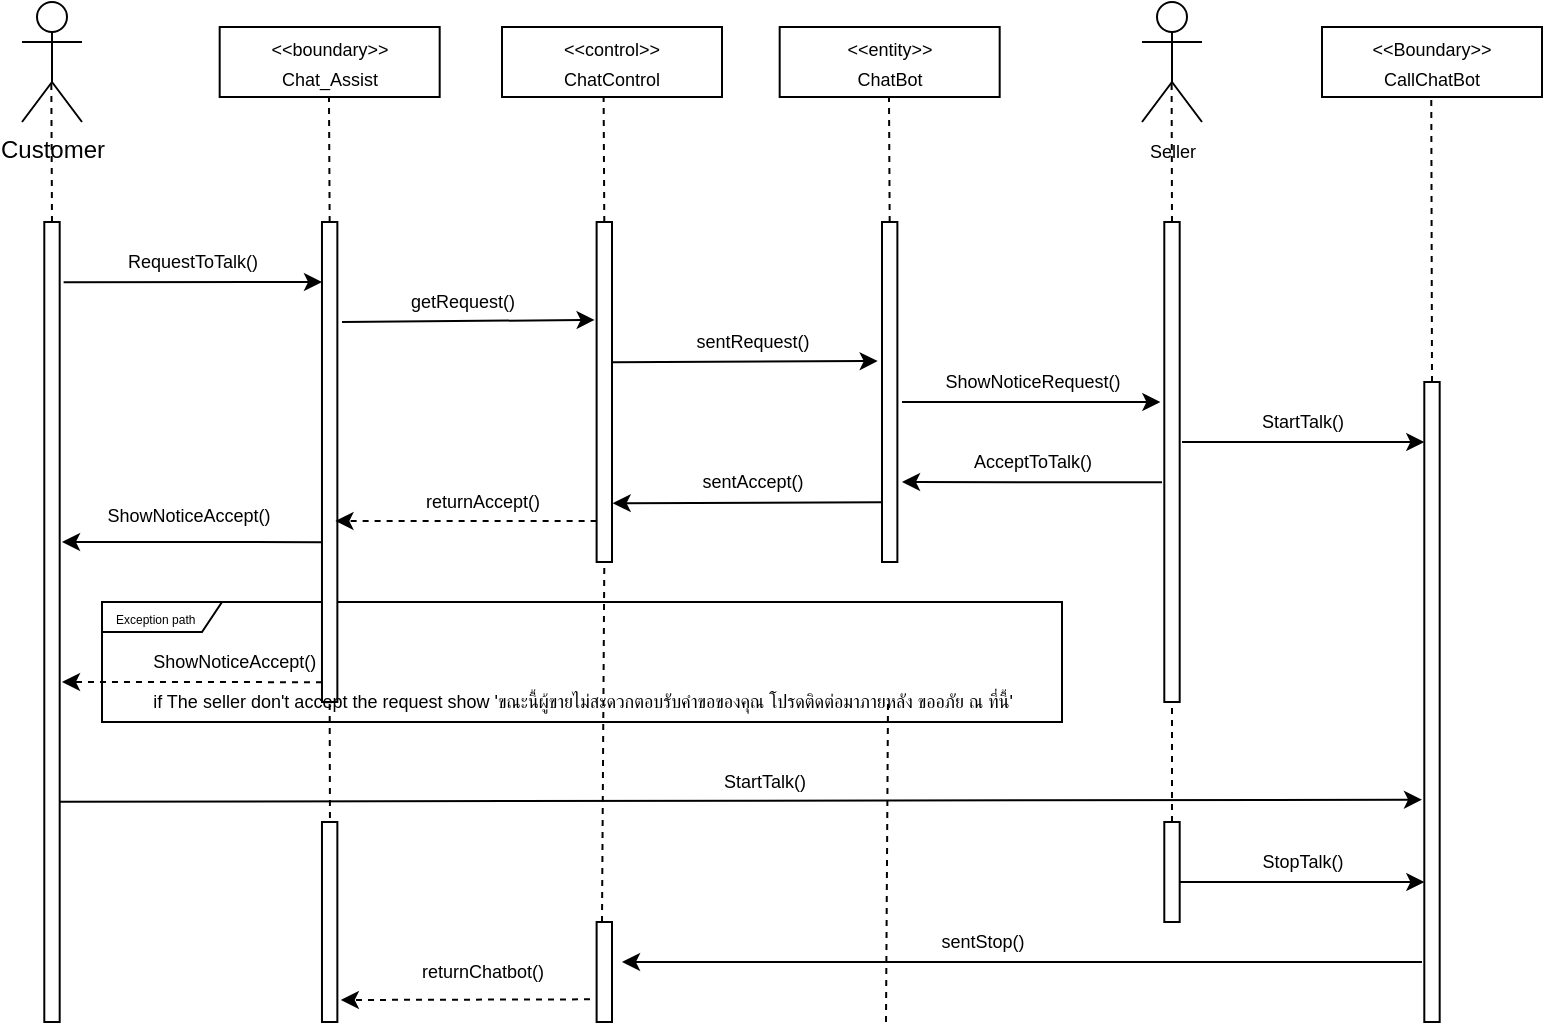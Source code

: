 <mxfile>
    <diagram id="7DFtKEh5_p9kltmBa2Tw" name="Page-1">
        <mxGraphModel dx="618" dy="596" grid="1" gridSize="10" guides="1" tooltips="1" connect="1" arrows="1" fold="1" page="1" pageScale="1" pageWidth="850" pageHeight="1100" math="0" shadow="0">
            <root>
                <mxCell id="0"/>
                <mxCell id="1" parent="0"/>
                <mxCell id="ckK9fQbXKHIgY1zpxQy0-142" value="&lt;span style=&quot;font-size: 6px;&quot;&gt;Exception path&lt;/span&gt;" style="shape=umlFrame;whiteSpace=wrap;html=1;width=60;height=15;boundedLbl=1;verticalAlign=middle;align=left;spacingLeft=5;strokeWidth=1;fontSize=9;" parent="1" vertex="1">
                    <mxGeometry x="80" y="350" width="480" height="60" as="geometry"/>
                </mxCell>
                <mxCell id="2" value="Customer" style="shape=umlActor;verticalLabelPosition=bottom;verticalAlign=top;html=1;outlineConnect=0;fontFamily=Helvetica;" parent="1" vertex="1">
                    <mxGeometry x="40" y="50" width="30" height="60" as="geometry"/>
                </mxCell>
                <mxCell id="11" value="&lt;font style=&quot;font-size: 9px;&quot;&gt;&amp;lt;&amp;lt;control&amp;gt;&amp;gt;&lt;br&gt;ChatControl&lt;br&gt;&lt;/font&gt;" style="rounded=0;whiteSpace=wrap;html=1;" parent="1" vertex="1">
                    <mxGeometry x="280" y="62.5" width="110" height="35" as="geometry"/>
                </mxCell>
                <mxCell id="12" value="&lt;font style=&quot;font-size: 9px;&quot;&gt;&amp;lt;&amp;lt;entity&amp;gt;&amp;gt;&lt;br&gt;ChatBot&lt;/font&gt;" style="rounded=0;whiteSpace=wrap;html=1;" parent="1" vertex="1">
                    <mxGeometry x="418.84" y="62.5" width="110" height="35" as="geometry"/>
                </mxCell>
                <mxCell id="14" value="&lt;font style=&quot;font-size: 9px;&quot;&gt;Seller&lt;/font&gt;" style="shape=umlActor;verticalLabelPosition=bottom;verticalAlign=top;html=1;outlineConnect=0;fontFamily=Helvetica;" parent="1" vertex="1">
                    <mxGeometry x="600" y="50" width="30" height="60" as="geometry"/>
                </mxCell>
                <mxCell id="20" value="" style="rounded=0;whiteSpace=wrap;html=1;fontSize=9;" parent="1" vertex="1">
                    <mxGeometry x="189.99" y="160" width="7.69" height="240" as="geometry"/>
                </mxCell>
                <mxCell id="26" value="" style="endArrow=classic;html=1;fontSize=9;exitX=1.081;exitY=0.094;exitDx=0;exitDy=0;exitPerimeter=0;" parent="1" edge="1">
                    <mxGeometry width="50" height="50" relative="1" as="geometry">
                        <mxPoint x="60.81" y="190.08" as="sourcePoint"/>
                        <mxPoint x="190" y="190" as="targetPoint"/>
                    </mxGeometry>
                </mxCell>
                <mxCell id="27" value="&lt;font style=&quot;font-size: 9px;&quot;&gt;RequestToTalk()&lt;/font&gt;" style="text;html=1;align=center;verticalAlign=middle;resizable=0;points=[];autosize=1;strokeColor=none;fillColor=none;fontSize=9;" parent="1" vertex="1">
                    <mxGeometry x="80" y="170" width="90" height="20" as="geometry"/>
                </mxCell>
                <mxCell id="29" value="&lt;font style=&quot;font-size: 9px;&quot;&gt;&amp;lt;&amp;lt;boundary&amp;gt;&amp;gt;&lt;br&gt;Chat_Assist&lt;br&gt;&lt;/font&gt;" style="rounded=0;whiteSpace=wrap;html=1;" parent="1" vertex="1">
                    <mxGeometry x="138.84" y="62.5" width="110" height="35" as="geometry"/>
                </mxCell>
                <mxCell id="33" value="getRequest()" style="text;html=1;align=center;verticalAlign=middle;resizable=0;points=[];autosize=1;strokeColor=none;fillColor=none;fontSize=9;" parent="1" vertex="1">
                    <mxGeometry x="220" y="190" width="80" height="20" as="geometry"/>
                </mxCell>
                <mxCell id="35" value="sentRequest()" style="text;html=1;align=center;verticalAlign=middle;resizable=0;points=[];autosize=1;strokeColor=none;fillColor=none;fontSize=9;" parent="1" vertex="1">
                    <mxGeometry x="365" y="210" width="80" height="20" as="geometry"/>
                </mxCell>
                <mxCell id="39" value="" style="endArrow=classic;html=1;fontSize=9;entryX=-0.131;entryY=0.288;entryDx=0;entryDy=0;entryPerimeter=0;" parent="1" target="59" edge="1">
                    <mxGeometry width="50" height="50" relative="1" as="geometry">
                        <mxPoint x="200" y="210" as="sourcePoint"/>
                        <mxPoint x="330" y="210" as="targetPoint"/>
                    </mxGeometry>
                </mxCell>
                <mxCell id="40" value="" style="endArrow=classic;html=1;fontSize=9;exitX=1.081;exitY=0.094;exitDx=0;exitDy=0;exitPerimeter=0;entryX=-0.281;entryY=0.409;entryDx=0;entryDy=0;entryPerimeter=0;" parent="1" target="60" edge="1">
                    <mxGeometry width="50" height="50" relative="1" as="geometry">
                        <mxPoint x="335.0" y="230.08" as="sourcePoint"/>
                        <mxPoint x="460" y="230" as="targetPoint"/>
                    </mxGeometry>
                </mxCell>
                <mxCell id="41" value="" style="endArrow=classic;html=1;fontSize=9;" parent="1" edge="1">
                    <mxGeometry width="50" height="50" relative="1" as="geometry">
                        <mxPoint x="480" y="250" as="sourcePoint"/>
                        <mxPoint x="609.19" y="250" as="targetPoint"/>
                    </mxGeometry>
                </mxCell>
                <mxCell id="42" value="ShowNoticeRequest()" style="text;html=1;align=center;verticalAlign=middle;resizable=0;points=[];autosize=1;strokeColor=none;fillColor=none;fontSize=9;" parent="1" vertex="1">
                    <mxGeometry x="490" y="230" width="110" height="20" as="geometry"/>
                </mxCell>
                <mxCell id="52" value="" style="endArrow=classic;html=1;fontSize=9;exitX=1.081;exitY=0.094;exitDx=0;exitDy=0;exitPerimeter=0;" parent="1" edge="1">
                    <mxGeometry width="50" height="50" relative="1" as="geometry">
                        <mxPoint x="610" y="290.16" as="sourcePoint"/>
                        <mxPoint x="480" y="290" as="targetPoint"/>
                    </mxGeometry>
                </mxCell>
                <mxCell id="53" value="AcceptToTalk()" style="text;html=1;align=center;verticalAlign=middle;resizable=0;points=[];autosize=1;strokeColor=none;fillColor=none;fontSize=9;" parent="1" vertex="1">
                    <mxGeometry x="505" y="270" width="80" height="20" as="geometry"/>
                </mxCell>
                <mxCell id="56" value="" style="endArrow=classic;html=1;fontSize=9;entryX=1;entryY=0.531;entryDx=0;entryDy=0;entryPerimeter=0;" parent="1" edge="1">
                    <mxGeometry width="50" height="50" relative="1" as="geometry">
                        <mxPoint x="190" y="320.08" as="sourcePoint"/>
                        <mxPoint x="60" y="320.0" as="targetPoint"/>
                    </mxGeometry>
                </mxCell>
                <mxCell id="58" value="&lt;p style=&quot;font-size: 6px;&quot;&gt;&lt;/p&gt;&lt;div style=&quot;&quot;&gt;&lt;span style=&quot;background-color: initial;&quot;&gt;&lt;font style=&quot;font-size: 9px;&quot;&gt;ShowNoticeAccept()&lt;/font&gt;&lt;/span&gt;&lt;/div&gt;&lt;br&gt;&lt;p style=&quot;font-size: 6px;&quot;&gt;&lt;/p&gt;" style="text;html=1;align=center;verticalAlign=middle;resizable=0;points=[];autosize=1;strokeColor=none;fillColor=none;fontSize=6;" parent="1" vertex="1">
                    <mxGeometry x="67.68" y="290" width="110" height="40" as="geometry"/>
                </mxCell>
                <mxCell id="59" value="" style="rounded=0;whiteSpace=wrap;html=1;fontSize=9;" parent="1" vertex="1">
                    <mxGeometry x="327.31" y="160" width="7.69" height="170" as="geometry"/>
                </mxCell>
                <mxCell id="60" value="" style="rounded=0;whiteSpace=wrap;html=1;fontSize=9;" parent="1" vertex="1">
                    <mxGeometry x="470" y="160" width="7.69" height="170" as="geometry"/>
                </mxCell>
                <mxCell id="61" value="" style="rounded=0;whiteSpace=wrap;html=1;fontSize=9;" parent="1" vertex="1">
                    <mxGeometry x="51.15" y="160" width="7.69" height="400" as="geometry"/>
                </mxCell>
                <mxCell id="66" value="" style="endArrow=classic;html=1;fontSize=9;entryX=1;entryY=0.531;entryDx=0;entryDy=0;entryPerimeter=0;dashed=1;" parent="1" edge="1">
                    <mxGeometry width="50" height="50" relative="1" as="geometry">
                        <mxPoint x="327.31" y="309.5" as="sourcePoint"/>
                        <mxPoint x="196.73" y="309.5" as="targetPoint"/>
                    </mxGeometry>
                </mxCell>
                <mxCell id="67" value="returnAccept()" style="text;html=1;align=center;verticalAlign=middle;resizable=0;points=[];autosize=1;strokeColor=none;fillColor=none;fontSize=9;" parent="1" vertex="1">
                    <mxGeometry x="230" y="290" width="80" height="20" as="geometry"/>
                </mxCell>
                <mxCell id="68" value="" style="rounded=0;whiteSpace=wrap;html=1;fontSize=9;" parent="1" vertex="1">
                    <mxGeometry x="611.15" y="160" width="7.69" height="240" as="geometry"/>
                </mxCell>
                <mxCell id="69" value="&lt;font style=&quot;font-size: 9px;&quot;&gt;&amp;lt;&amp;lt;Boundary&amp;gt;&amp;gt;&lt;br&gt;CallChatBot&lt;/font&gt;" style="rounded=0;whiteSpace=wrap;html=1;" parent="1" vertex="1">
                    <mxGeometry x="690.0" y="62.5" width="110" height="35" as="geometry"/>
                </mxCell>
                <mxCell id="73" value="" style="rounded=0;whiteSpace=wrap;html=1;fontSize=9;" parent="1" vertex="1">
                    <mxGeometry x="741.15" y="240" width="7.69" height="320" as="geometry"/>
                </mxCell>
                <mxCell id="75" value="" style="endArrow=none;dashed=1;html=1;fontSize=9;exitX=0.5;exitY=0;exitDx=0;exitDy=0;" parent="1" source="68" edge="1">
                    <mxGeometry width="50" height="50" relative="1" as="geometry">
                        <mxPoint x="615.15" y="142.5" as="sourcePoint"/>
                        <mxPoint x="614.81" y="90" as="targetPoint"/>
                    </mxGeometry>
                </mxCell>
                <mxCell id="77" value="" style="endArrow=none;dashed=1;html=1;fontSize=9;exitX=0.5;exitY=0;exitDx=0;exitDy=0;" parent="1" edge="1">
                    <mxGeometry width="50" height="50" relative="1" as="geometry">
                        <mxPoint x="473.835" y="160" as="sourcePoint"/>
                        <mxPoint x="473.5" y="97.5" as="targetPoint"/>
                    </mxGeometry>
                </mxCell>
                <mxCell id="78" value="" style="endArrow=none;dashed=1;html=1;fontSize=9;exitX=0.5;exitY=0;exitDx=0;exitDy=0;" parent="1" edge="1">
                    <mxGeometry width="50" height="50" relative="1" as="geometry">
                        <mxPoint x="331.145" y="160" as="sourcePoint"/>
                        <mxPoint x="330.81" y="97.5" as="targetPoint"/>
                    </mxGeometry>
                </mxCell>
                <mxCell id="79" value="" style="endArrow=none;dashed=1;html=1;fontSize=9;exitX=0.5;exitY=0;exitDx=0;exitDy=0;" parent="1" edge="1">
                    <mxGeometry width="50" height="50" relative="1" as="geometry">
                        <mxPoint x="193.825" y="160" as="sourcePoint"/>
                        <mxPoint x="193.49" y="97.5" as="targetPoint"/>
                    </mxGeometry>
                </mxCell>
                <mxCell id="80" value="" style="endArrow=none;dashed=1;html=1;fontSize=9;exitX=0.5;exitY=0;exitDx=0;exitDy=0;" parent="1" source="61" edge="1">
                    <mxGeometry width="50" height="50" relative="1" as="geometry">
                        <mxPoint x="54.995" y="152.5" as="sourcePoint"/>
                        <mxPoint x="54.66" y="90" as="targetPoint"/>
                    </mxGeometry>
                </mxCell>
                <mxCell id="81" value="" style="endArrow=classic;html=1;fontSize=9;exitX=1.081;exitY=0.094;exitDx=0;exitDy=0;exitPerimeter=0;" parent="1" edge="1">
                    <mxGeometry width="50" height="50" relative="1" as="geometry">
                        <mxPoint x="58.84" y="449.9" as="sourcePoint"/>
                        <mxPoint x="740" y="448.82" as="targetPoint"/>
                    </mxGeometry>
                </mxCell>
                <mxCell id="82" value="" style="endArrow=classic;html=1;fontSize=9;" parent="1" edge="1">
                    <mxGeometry width="50" height="50" relative="1" as="geometry">
                        <mxPoint x="620" y="270" as="sourcePoint"/>
                        <mxPoint x="741.15" y="270" as="targetPoint"/>
                    </mxGeometry>
                </mxCell>
                <mxCell id="83" value="StartTalk()" style="text;html=1;align=center;verticalAlign=middle;resizable=0;points=[];autosize=1;strokeColor=none;fillColor=none;fontSize=9;" parent="1" vertex="1">
                    <mxGeometry x="380.58" y="430" width="60" height="20" as="geometry"/>
                </mxCell>
                <mxCell id="84" value="StartTalk()" style="text;html=1;align=center;verticalAlign=middle;resizable=0;points=[];autosize=1;strokeColor=none;fillColor=none;fontSize=9;" parent="1" vertex="1">
                    <mxGeometry x="650" y="250" width="60" height="20" as="geometry"/>
                </mxCell>
                <mxCell id="85" value="" style="endArrow=none;dashed=1;html=1;fontSize=9;" parent="1" edge="1">
                    <mxGeometry width="50" height="50" relative="1" as="geometry">
                        <mxPoint x="745" y="240" as="sourcePoint"/>
                        <mxPoint x="744.64" y="97.5" as="targetPoint"/>
                    </mxGeometry>
                </mxCell>
                <mxCell id="88" value="" style="endArrow=none;dashed=1;html=1;fontSize=9;entryX=0.5;entryY=1;entryDx=0;entryDy=0;" parent="1" target="20" edge="1">
                    <mxGeometry width="50" height="50" relative="1" as="geometry">
                        <mxPoint x="194" y="470" as="sourcePoint"/>
                        <mxPoint x="193" y="410" as="targetPoint"/>
                    </mxGeometry>
                </mxCell>
                <mxCell id="89" value="" style="endArrow=none;dashed=1;html=1;fontSize=9;entryX=0.5;entryY=1;entryDx=0;entryDy=0;" parent="1" target="59" edge="1">
                    <mxGeometry width="50" height="50" relative="1" as="geometry">
                        <mxPoint x="330" y="510" as="sourcePoint"/>
                        <mxPoint x="331" y="340" as="targetPoint"/>
                    </mxGeometry>
                </mxCell>
                <mxCell id="90" value="" style="endArrow=none;dashed=1;html=1;fontSize=9;" parent="1" edge="1">
                    <mxGeometry width="50" height="50" relative="1" as="geometry">
                        <mxPoint x="472" y="560" as="sourcePoint"/>
                        <mxPoint x="473" y="400" as="targetPoint"/>
                    </mxGeometry>
                </mxCell>
                <mxCell id="91" value="" style="endArrow=none;dashed=1;html=1;fontSize=9;" parent="1" source="ckK9fQbXKHIgY1zpxQy0-117" edge="1">
                    <mxGeometry width="50" height="50" relative="1" as="geometry">
                        <mxPoint x="614" y="480" as="sourcePoint"/>
                        <mxPoint x="615" y="400" as="targetPoint"/>
                    </mxGeometry>
                </mxCell>
                <mxCell id="ckK9fQbXKHIgY1zpxQy0-111" value="" style="rounded=0;whiteSpace=wrap;html=1;fontSize=9;" parent="1" vertex="1">
                    <mxGeometry x="189.99" y="460" width="7.69" height="100" as="geometry"/>
                </mxCell>
                <mxCell id="ckK9fQbXKHIgY1zpxQy0-112" value="" style="endArrow=classic;html=1;fontSize=9;entryX=1.3;entryY=0.584;entryDx=0;entryDy=0;entryPerimeter=0;dashed=1;exitX=0.35;exitY=0.773;exitDx=0;exitDy=0;exitPerimeter=0;" parent="1" source="101" edge="1">
                    <mxGeometry width="50" height="50" relative="1" as="geometry">
                        <mxPoint x="320.59" y="549" as="sourcePoint"/>
                        <mxPoint x="199.417" y="549.0" as="targetPoint"/>
                    </mxGeometry>
                </mxCell>
                <mxCell id="ckK9fQbXKHIgY1zpxQy0-113" value="returnChatbot()" style="text;html=1;align=center;verticalAlign=middle;resizable=0;points=[];autosize=1;strokeColor=none;fillColor=none;fontSize=9;" parent="1" vertex="1">
                    <mxGeometry x="230" y="525" width="80" height="20" as="geometry"/>
                </mxCell>
                <mxCell id="ckK9fQbXKHIgY1zpxQy0-117" value="" style="rounded=0;whiteSpace=wrap;html=1;fontSize=9;" parent="1" vertex="1">
                    <mxGeometry x="611.15" y="460" width="7.69" height="50" as="geometry"/>
                </mxCell>
                <mxCell id="ckK9fQbXKHIgY1zpxQy0-118" value="" style="endArrow=classic;html=1;fontSize=9;" parent="1" edge="1">
                    <mxGeometry width="50" height="50" relative="1" as="geometry">
                        <mxPoint x="618.84" y="490" as="sourcePoint"/>
                        <mxPoint x="741.18" y="490" as="targetPoint"/>
                    </mxGeometry>
                </mxCell>
                <mxCell id="ckK9fQbXKHIgY1zpxQy0-119" value="StopTalk()" style="text;html=1;align=center;verticalAlign=middle;resizable=0;points=[];autosize=1;strokeColor=none;fillColor=none;fontSize=9;" parent="1" vertex="1">
                    <mxGeometry x="650" y="470" width="60" height="20" as="geometry"/>
                </mxCell>
                <mxCell id="ckK9fQbXKHIgY1zpxQy0-140" value="" style="endArrow=classic;html=1;fontSize=9;entryX=1;entryY=0.531;entryDx=0;entryDy=0;entryPerimeter=0;dashed=1;" parent="1" edge="1">
                    <mxGeometry width="50" height="50" relative="1" as="geometry">
                        <mxPoint x="189.99" y="390.08" as="sourcePoint"/>
                        <mxPoint x="59.99" y="390" as="targetPoint"/>
                    </mxGeometry>
                </mxCell>
                <mxCell id="ckK9fQbXKHIgY1zpxQy0-141" value="&lt;p style=&quot;font-size: 6px;&quot;&gt;&lt;/p&gt;&lt;p style=&quot;text-align: left; font-size: 9px;&quot;&gt;&lt;span style=&quot;background-color: initial;&quot;&gt;&lt;font style=&quot;font-size: 9px;&quot;&gt;ShowNoticeAccept()&amp;nbsp;&lt;/font&gt;&lt;/span&gt;&lt;/p&gt;&lt;p style=&quot;text-align: left; font-size: 9px;&quot;&gt;&lt;span style=&quot;background-color: initial;&quot;&gt;if The seller don't accept the request show '&lt;/span&gt;&lt;span style=&quot;background-color: transparent;&quot;&gt;ขณะนี้ผู้ขายไม่สะดวกตอบรับคำขอของคุณ โปรดติดต่อมาภายหลัง ขออภัย ณ ที่นี้'&lt;/span&gt;&lt;/p&gt;&lt;p style=&quot;font-size: 6px;&quot;&gt;&lt;/p&gt;" style="text;html=1;align=center;verticalAlign=middle;resizable=0;points=[];autosize=1;strokeColor=none;fillColor=none;fontSize=6;rotation=0;" parent="1" vertex="1">
                    <mxGeometry x="75" y="360" width="490" height="60" as="geometry"/>
                </mxCell>
                <mxCell id="92" value="" style="endArrow=classic;html=1;fontSize=9;" parent="1" edge="1">
                    <mxGeometry width="50" height="50" relative="1" as="geometry">
                        <mxPoint x="740" y="530" as="sourcePoint"/>
                        <mxPoint x="340" y="530" as="targetPoint"/>
                    </mxGeometry>
                </mxCell>
                <mxCell id="93" value="sentStop()" style="text;html=1;align=center;verticalAlign=middle;resizable=0;points=[];autosize=1;strokeColor=none;fillColor=none;fontSize=9;" parent="1" vertex="1">
                    <mxGeometry x="485" y="510" width="70" height="20" as="geometry"/>
                </mxCell>
                <mxCell id="96" value="" style="endArrow=classic;html=1;fontSize=9;exitX=1.081;exitY=0.094;exitDx=0;exitDy=0;exitPerimeter=0;entryX=1.044;entryY=0.827;entryDx=0;entryDy=0;entryPerimeter=0;" parent="1" target="59" edge="1">
                    <mxGeometry width="50" height="50" relative="1" as="geometry">
                        <mxPoint x="470.0" y="300.16" as="sourcePoint"/>
                        <mxPoint x="340" y="300" as="targetPoint"/>
                    </mxGeometry>
                </mxCell>
                <mxCell id="97" value="sentAccept()" style="text;html=1;align=center;verticalAlign=middle;resizable=0;points=[];autosize=1;strokeColor=none;fillColor=none;fontSize=9;" parent="1" vertex="1">
                    <mxGeometry x="370" y="280" width="70" height="20" as="geometry"/>
                </mxCell>
                <mxCell id="101" value="" style="rounded=0;whiteSpace=wrap;html=1;fontSize=9;" parent="1" vertex="1">
                    <mxGeometry x="327.31" y="510" width="7.69" height="50" as="geometry"/>
                </mxCell>
            </root>
        </mxGraphModel>
    </diagram>
    <diagram id="bHsf_Yw558N5BjeoyOfO" name="Page-2">
        <mxGraphModel dx="618" dy="596" grid="1" gridSize="10" guides="1" tooltips="1" connect="1" arrows="1" fold="1" page="1" pageScale="1" pageWidth="850" pageHeight="1100" math="0" shadow="0">
            <root>
                <mxCell id="0"/>
                <mxCell id="1" parent="0"/>
                <mxCell id="YU1fAD_1bImMDeSa4DzT-1" value="ChatControl" style="ellipse;shape=umlControl;whiteSpace=wrap;html=1;" parent="1" vertex="1">
                    <mxGeometry x="577.32" y="200" width="80" height="90" as="geometry"/>
                </mxCell>
                <mxCell id="YU1fAD_1bImMDeSa4DzT-2" value="Chat_Assist" style="shape=umlBoundary;whiteSpace=wrap;html=1;" parent="1" vertex="1">
                    <mxGeometry x="314.63" y="210" width="100" height="80" as="geometry"/>
                </mxCell>
                <mxCell id="YU1fAD_1bImMDeSa4DzT-3" style="edgeStyle=none;html=1;entryX=0.5;entryY=1;entryDx=0;entryDy=0;entryPerimeter=0;fontFamily=Helvetica;fontSize=9;fontColor=#F0F0F0;endArrow=none;endFill=0;" parent="1" source="YU1fAD_1bImMDeSa4DzT-5" target="YU1fAD_1bImMDeSa4DzT-1" edge="1">
                    <mxGeometry relative="1" as="geometry"/>
                </mxCell>
                <mxCell id="X1QyT-rFYq5ZZPrsh-C8-5" style="edgeStyle=none;html=1;entryX=0.5;entryY=0.5;entryDx=0;entryDy=0;entryPerimeter=0;fontFamily=Helvetica;fontSize=9;fontColor=#F0F0F0;endArrow=none;endFill=0;" parent="1" source="YU1fAD_1bImMDeSa4DzT-5" target="YU1fAD_1bImMDeSa4DzT-9" edge="1">
                    <mxGeometry relative="1" as="geometry"/>
                </mxCell>
                <mxCell id="YU1fAD_1bImMDeSa4DzT-5" value="ChatBot" style="ellipse;shape=umlEntity;whiteSpace=wrap;html=1;" parent="1" vertex="1">
                    <mxGeometry x="577.32" y="410" width="80" height="80" as="geometry"/>
                </mxCell>
                <mxCell id="YU1fAD_1bImMDeSa4DzT-6" style="edgeStyle=none;html=1;exitX=0.5;exitY=0.5;exitDx=0;exitDy=0;exitPerimeter=0;fontFamily=Helvetica;fontSize=9;fontColor=#F0F0F0;endArrow=none;endFill=0;" parent="1" source="YU1fAD_1bImMDeSa4DzT-7" target="YU1fAD_1bImMDeSa4DzT-14" edge="1">
                    <mxGeometry relative="1" as="geometry"/>
                </mxCell>
                <mxCell id="YU1fAD_1bImMDeSa4DzT-7" value="Customer" style="shape=umlActor;verticalLabelPosition=bottom;verticalAlign=top;html=1;outlineConnect=0;fontFamily=Helvetica;" parent="1" vertex="1">
                    <mxGeometry x="127.32" y="220" width="30" height="60" as="geometry"/>
                </mxCell>
                <mxCell id="YU1fAD_1bImMDeSa4DzT-8" style="edgeStyle=none;html=1;exitX=0.5;exitY=0.5;exitDx=0;exitDy=0;exitPerimeter=0;fontFamily=Helvetica;fontSize=9;fontColor=#F0F0F0;endArrow=none;endFill=0;" parent="1" source="YU1fAD_1bImMDeSa4DzT-9" target="YU1fAD_1bImMDeSa4DzT-14" edge="1">
                    <mxGeometry relative="1" as="geometry"/>
                </mxCell>
                <mxCell id="YU1fAD_1bImMDeSa4DzT-9" value="&lt;font style=&quot;font-size: 9px;&quot;&gt;Seller&lt;/font&gt;" style="shape=umlActor;verticalLabelPosition=bottom;verticalAlign=top;html=1;outlineConnect=0;fontFamily=Helvetica;" parent="1" vertex="1">
                    <mxGeometry x="342.32" y="420" width="30" height="60" as="geometry"/>
                </mxCell>
                <mxCell id="YU1fAD_1bImMDeSa4DzT-10" value="" style="endArrow=none;html=1;fontSize=9;exitX=0.5;exitY=0.5;exitDx=0;exitDy=0;exitPerimeter=0;entryX=-0.003;entryY=0.499;entryDx=0;entryDy=0;entryPerimeter=0;" parent="1" source="YU1fAD_1bImMDeSa4DzT-7" target="YU1fAD_1bImMDeSa4DzT-2" edge="1">
                    <mxGeometry width="50" height="50" relative="1" as="geometry">
                        <mxPoint x="197.32" y="255" as="sourcePoint"/>
                        <mxPoint x="297.32" y="250" as="targetPoint"/>
                    </mxGeometry>
                </mxCell>
                <mxCell id="YU1fAD_1bImMDeSa4DzT-11" value="" style="endArrow=none;html=1;fontSize=9;exitX=0.5;exitY=0.5;exitDx=0;exitDy=0;exitPerimeter=0;entryX=-0.012;entryY=0.538;entryDx=0;entryDy=0;entryPerimeter=0;" parent="1" target="YU1fAD_1bImMDeSa4DzT-1" edge="1">
                    <mxGeometry width="50" height="50" relative="1" as="geometry">
                        <mxPoint x="414.63" y="249.37" as="sourcePoint"/>
                        <mxPoint x="517.32" y="249" as="targetPoint"/>
                    </mxGeometry>
                </mxCell>
                <mxCell id="YU1fAD_1bImMDeSa4DzT-12" value="" style="endArrow=classic;html=1;fontSize=9;" parent="1" edge="1">
                    <mxGeometry width="50" height="50" relative="1" as="geometry">
                        <mxPoint x="175.0" y="239.17" as="sourcePoint"/>
                        <mxPoint x="295.0" y="239.17" as="targetPoint"/>
                    </mxGeometry>
                </mxCell>
                <mxCell id="YU1fAD_1bImMDeSa4DzT-13" value="&lt;font style=&quot;font-size: 9px;&quot;&gt;1. RequestToTalk()&lt;br&gt;&lt;/font&gt;" style="text;html=1;align=center;verticalAlign=middle;resizable=0;points=[];autosize=1;strokeColor=none;fillColor=none;fontSize=9;" parent="1" vertex="1">
                    <mxGeometry x="185" y="209.17" width="100" height="20" as="geometry"/>
                </mxCell>
                <mxCell id="9kQ4cbHlTxxGqjxaAjCV-1" style="edgeStyle=none;html=1;entryX=0.098;entryY=0.815;entryDx=0;entryDy=0;entryPerimeter=0;endArrow=none;endFill=0;exitX=0.959;exitY=0.246;exitDx=0;exitDy=0;exitPerimeter=0;" parent="1" source="YU1fAD_1bImMDeSa4DzT-14" target="YU1fAD_1bImMDeSa4DzT-1" edge="1">
                    <mxGeometry relative="1" as="geometry"/>
                </mxCell>
                <mxCell id="YU1fAD_1bImMDeSa4DzT-14" value="CallCahtBot" style="shape=umlBoundary;whiteSpace=wrap;html=1;" parent="1" vertex="1">
                    <mxGeometry x="90" y="410" width="100" height="80" as="geometry"/>
                </mxCell>
                <mxCell id="YU1fAD_1bImMDeSa4DzT-16" value="&lt;font style=&quot;font-size: 9px;&quot;&gt;1.1. getRequest()&lt;br&gt;&lt;/font&gt;" style="text;html=1;align=center;verticalAlign=middle;resizable=0;points=[];autosize=1;strokeColor=none;fillColor=none;fontSize=9;" parent="1" vertex="1">
                    <mxGeometry x="460.01" y="209.17" width="90" height="20" as="geometry"/>
                </mxCell>
                <mxCell id="YU1fAD_1bImMDeSa4DzT-17" value="&lt;font style=&quot;font-size: 9px;&quot;&gt;1.2. sentRequest()&lt;br&gt;&lt;/font&gt;" style="text;html=1;align=center;verticalAlign=middle;resizable=0;points=[];autosize=1;strokeColor=none;fillColor=none;fontSize=9;" parent="1" vertex="1">
                    <mxGeometry x="627.32" y="330" width="100" height="20" as="geometry"/>
                </mxCell>
                <mxCell id="YU1fAD_1bImMDeSa4DzT-18" value="1.3. ShowNoticeRequest()" style="text;html=1;align=center;verticalAlign=middle;resizable=0;points=[];autosize=1;strokeColor=none;fillColor=none;fontSize=9;rotation=0;" parent="1" vertex="1">
                    <mxGeometry x="414.63" y="470" width="130" height="20" as="geometry"/>
                </mxCell>
                <mxCell id="YU1fAD_1bImMDeSa4DzT-19" value="1.5. sentAccept()" style="text;html=1;align=center;verticalAlign=middle;resizable=0;points=[];autosize=1;strokeColor=none;fillColor=none;fontSize=9;" parent="1" vertex="1">
                    <mxGeometry x="516.16" y="330" width="90" height="20" as="geometry"/>
                </mxCell>
                <mxCell id="YU1fAD_1bImMDeSa4DzT-20" value="" style="endArrow=classic;html=1;fontFamily=Helvetica;fontSize=9;fontColor=#F0F0F0;" parent="1" edge="1">
                    <mxGeometry width="50" height="50" relative="1" as="geometry">
                        <mxPoint x="606.16" y="400" as="sourcePoint"/>
                        <mxPoint x="606.16" y="300" as="targetPoint"/>
                    </mxGeometry>
                </mxCell>
                <mxCell id="YU1fAD_1bImMDeSa4DzT-22" value="1.4. StartTalk()&lt;br&gt;3. StopTalk()" style="text;html=1;align=center;verticalAlign=middle;resizable=0;points=[];autosize=1;strokeColor=none;fillColor=none;fontSize=9;fontFamily=Helvetica;fontColor=#F0F0F0;" parent="1" vertex="1">
                    <mxGeometry x="227.32" y="460" width="80" height="40" as="geometry"/>
                </mxCell>
                <mxCell id="YU1fAD_1bImMDeSa4DzT-24" value="" style="endArrow=classic;html=1;fontSize=9;" parent="1" edge="1">
                    <mxGeometry width="50" height="50" relative="1" as="geometry">
                        <mxPoint x="445.01" y="240.0" as="sourcePoint"/>
                        <mxPoint x="565.01" y="240.0" as="targetPoint"/>
                    </mxGeometry>
                </mxCell>
                <mxCell id="YU1fAD_1bImMDeSa4DzT-26" value="" style="endArrow=classic;html=1;fontFamily=Helvetica;fontSize=9;fontColor=#F0F0F0;" parent="1" edge="1">
                    <mxGeometry width="50" height="50" relative="1" as="geometry">
                        <mxPoint x="627.32" y="300" as="sourcePoint"/>
                        <mxPoint x="627.32" y="400" as="targetPoint"/>
                    </mxGeometry>
                </mxCell>
                <mxCell id="YU1fAD_1bImMDeSa4DzT-27" value="2. StartTalk()" style="text;html=1;align=center;verticalAlign=middle;resizable=0;points=[];autosize=1;strokeColor=none;fillColor=none;fontSize=9;fontFamily=Helvetica;fontColor=#F0F0F0;" parent="1" vertex="1">
                    <mxGeometry x="157.32" y="330" width="70" height="20" as="geometry"/>
                </mxCell>
                <mxCell id="X1QyT-rFYq5ZZPrsh-C8-6" value="" style="endArrow=classic;html=1;fontSize=9;" parent="1" edge="1">
                    <mxGeometry width="50" height="50" relative="1" as="geometry">
                        <mxPoint x="414.63" y="440.0" as="sourcePoint"/>
                        <mxPoint x="534.63" y="440.0" as="targetPoint"/>
                    </mxGeometry>
                </mxCell>
                <mxCell id="X1QyT-rFYq5ZZPrsh-C8-7" value="" style="endArrow=classic;html=1;fontSize=9;" parent="1" edge="1">
                    <mxGeometry width="50" height="50" relative="1" as="geometry">
                        <mxPoint x="535" y="460" as="sourcePoint"/>
                        <mxPoint x="414.63" y="460" as="targetPoint"/>
                    </mxGeometry>
                </mxCell>
                <mxCell id="X1QyT-rFYq5ZZPrsh-C8-8" value="" style="endArrow=classic;html=1;fontSize=9;" parent="1" edge="1">
                    <mxGeometry width="50" height="50" relative="1" as="geometry">
                        <mxPoint x="295.18" y="260" as="sourcePoint"/>
                        <mxPoint x="174.81" y="260" as="targetPoint"/>
                    </mxGeometry>
                </mxCell>
                <mxCell id="qwwtO4BqC_KaXpuR9-fH-1" value="1.5. AcceptToTalk()" style="text;html=1;align=center;verticalAlign=middle;resizable=0;points=[];autosize=1;strokeColor=none;fillColor=none;fontSize=9;fontFamily=Helvetica;fontColor=#F0F0F0;" parent="1" vertex="1">
                    <mxGeometry x="426.16" y="410" width="100" height="20" as="geometry"/>
                </mxCell>
                <mxCell id="qqUOqEYvuRl_o7aSYQfy-1" value="" style="endArrow=classic;html=1;fontSize=9;" parent="1" edge="1">
                    <mxGeometry width="50" height="50" relative="1" as="geometry">
                        <mxPoint x="335" y="460" as="sourcePoint"/>
                        <mxPoint x="214.63" y="460" as="targetPoint"/>
                    </mxGeometry>
                </mxCell>
                <mxCell id="Qi2QRLvuutvGzYbQ69lT-1" value="&lt;p style=&quot;font-size: 6px;&quot;&gt;&lt;/p&gt;&lt;div style=&quot;&quot;&gt;&lt;span style=&quot;background-color: initial;&quot;&gt;&lt;font style=&quot;font-size: 9px;&quot;&gt;1.7. ShowNoticeAccept()&lt;/font&gt;&lt;/span&gt;&lt;/div&gt;&lt;br&gt;&lt;p style=&quot;font-size: 6px;&quot;&gt;&lt;/p&gt;" style="text;html=1;align=center;verticalAlign=middle;resizable=0;points=[];autosize=1;strokeColor=none;fillColor=none;fontSize=6;" parent="1" vertex="1">
                    <mxGeometry x="175" y="260" width="120" height="40" as="geometry"/>
                </mxCell>
                <mxCell id="qsmx7IoN32lztBYF1G-b-4" value="" style="endArrow=classic;html=1;fontFamily=Helvetica;fontSize=9;fontColor=#F0F0F0;" parent="1" edge="1">
                    <mxGeometry width="50" height="50" relative="1" as="geometry">
                        <mxPoint x="154.67" y="300" as="sourcePoint"/>
                        <mxPoint x="154.67" y="400" as="targetPoint"/>
                    </mxGeometry>
                </mxCell>
                <mxCell id="fEOYaNBZa6U-HUe8NQol-1" value="3.1. sentStop()" style="text;html=1;align=center;verticalAlign=middle;resizable=0;points=[];autosize=1;strokeColor=none;fillColor=none;fontSize=9;fontFamily=Helvetica;fontColor=#F0F0F0;" parent="1" vertex="1">
                    <mxGeometry x="280" y="330" width="80" height="20" as="geometry"/>
                </mxCell>
                <mxCell id="gJYAR2MShRmrPGII1M7j-1" value="1.6. returnAccept&lt;br&gt;3.2. returnChatbot()" style="text;html=1;align=center;verticalAlign=middle;resizable=0;points=[];autosize=1;strokeColor=none;fillColor=none;fontSize=9;fontFamily=Helvetica;fontColor=#F0F0F0;" parent="1" vertex="1">
                    <mxGeometry x="450.01" y="260" width="100" height="40" as="geometry"/>
                </mxCell>
                <mxCell id="gJYAR2MShRmrPGII1M7j-2" value="" style="endArrow=classic;html=1;fontSize=9;" parent="1" edge="1">
                    <mxGeometry width="50" height="50" relative="1" as="geometry">
                        <mxPoint x="565.19" y="260" as="sourcePoint"/>
                        <mxPoint x="444.82" y="260" as="targetPoint"/>
                    </mxGeometry>
                </mxCell>
                <mxCell id="U_ucSt9g_ymXhpxvqZqv-1" value="" style="endArrow=classic;html=1;fontFamily=Helvetica;fontSize=9;fontColor=#F0F0F0;" parent="1" edge="1">
                    <mxGeometry width="50" height="50" relative="1" as="geometry">
                        <mxPoint x="235" y="400" as="sourcePoint"/>
                        <mxPoint x="490" y="300" as="targetPoint"/>
                    </mxGeometry>
                </mxCell>
            </root>
        </mxGraphModel>
    </diagram>
</mxfile>